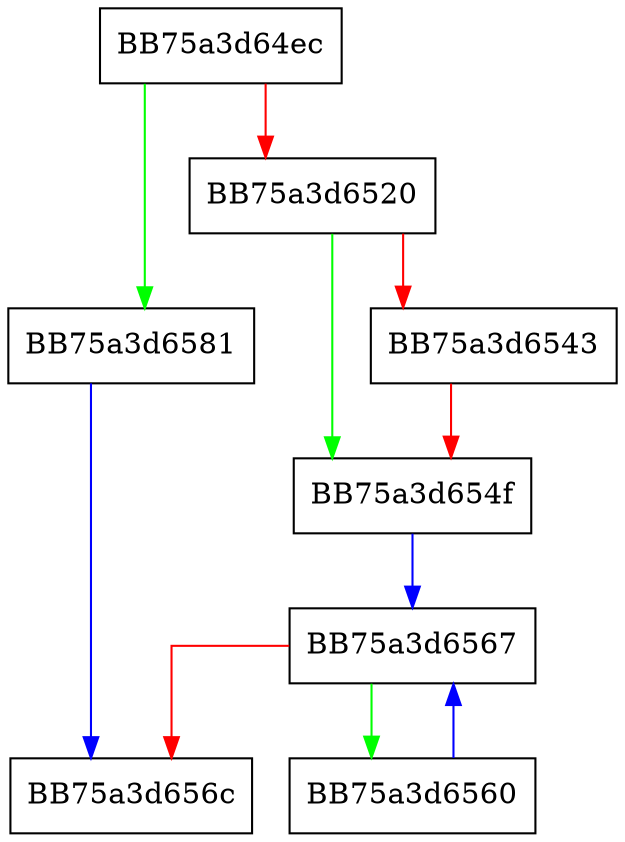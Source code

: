 digraph _Assign_grow {
  node [shape="box"];
  graph [splines=ortho];
  BB75a3d64ec -> BB75a3d6581 [color="green"];
  BB75a3d64ec -> BB75a3d6520 [color="red"];
  BB75a3d6520 -> BB75a3d654f [color="green"];
  BB75a3d6520 -> BB75a3d6543 [color="red"];
  BB75a3d6543 -> BB75a3d654f [color="red"];
  BB75a3d654f -> BB75a3d6567 [color="blue"];
  BB75a3d6560 -> BB75a3d6567 [color="blue"];
  BB75a3d6567 -> BB75a3d6560 [color="green"];
  BB75a3d6567 -> BB75a3d656c [color="red"];
  BB75a3d6581 -> BB75a3d656c [color="blue"];
}